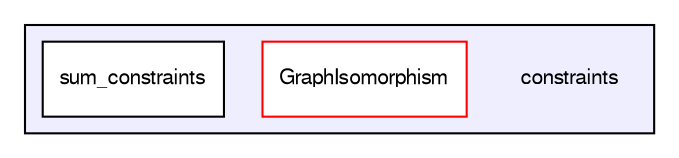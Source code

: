 digraph G {
  compound=true
  node [ fontsize="10", fontname="FreeSans"];
  edge [ labelfontsize="10", labelfontname="FreeSans"];
  subgraph clusterdir_14ac8057075f40d95909def0253c9cc0 {
    graph [ bgcolor="#eeeeff", pencolor="black", label="" URL="dir_14ac8057075f40d95909def0253c9cc0.html"];
    dir_14ac8057075f40d95909def0253c9cc0 [shape=plaintext label="constraints"];
    dir_1f6f5aaff25c8b282441294266fdc5ca [shape=box label="GraphIsomorphism" color="red" fillcolor="white" style="filled" URL="dir_1f6f5aaff25c8b282441294266fdc5ca.html"];
    dir_8a8207ede0758449f5581288c19c57e2 [shape=box label="sum_constraints" color="black" fillcolor="white" style="filled" URL="dir_8a8207ede0758449f5581288c19c57e2.html"];
  }
}

